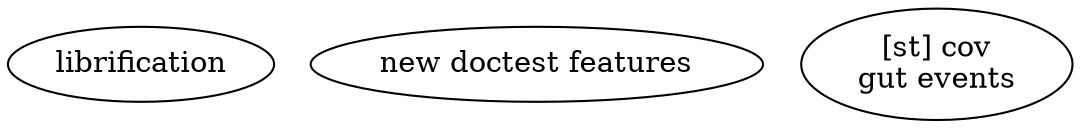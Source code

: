 digraph {

  lib [label="librification"]

  dct [label="new doctest features"]

  st_009 [label="[st] cov\ngut events"]

}

